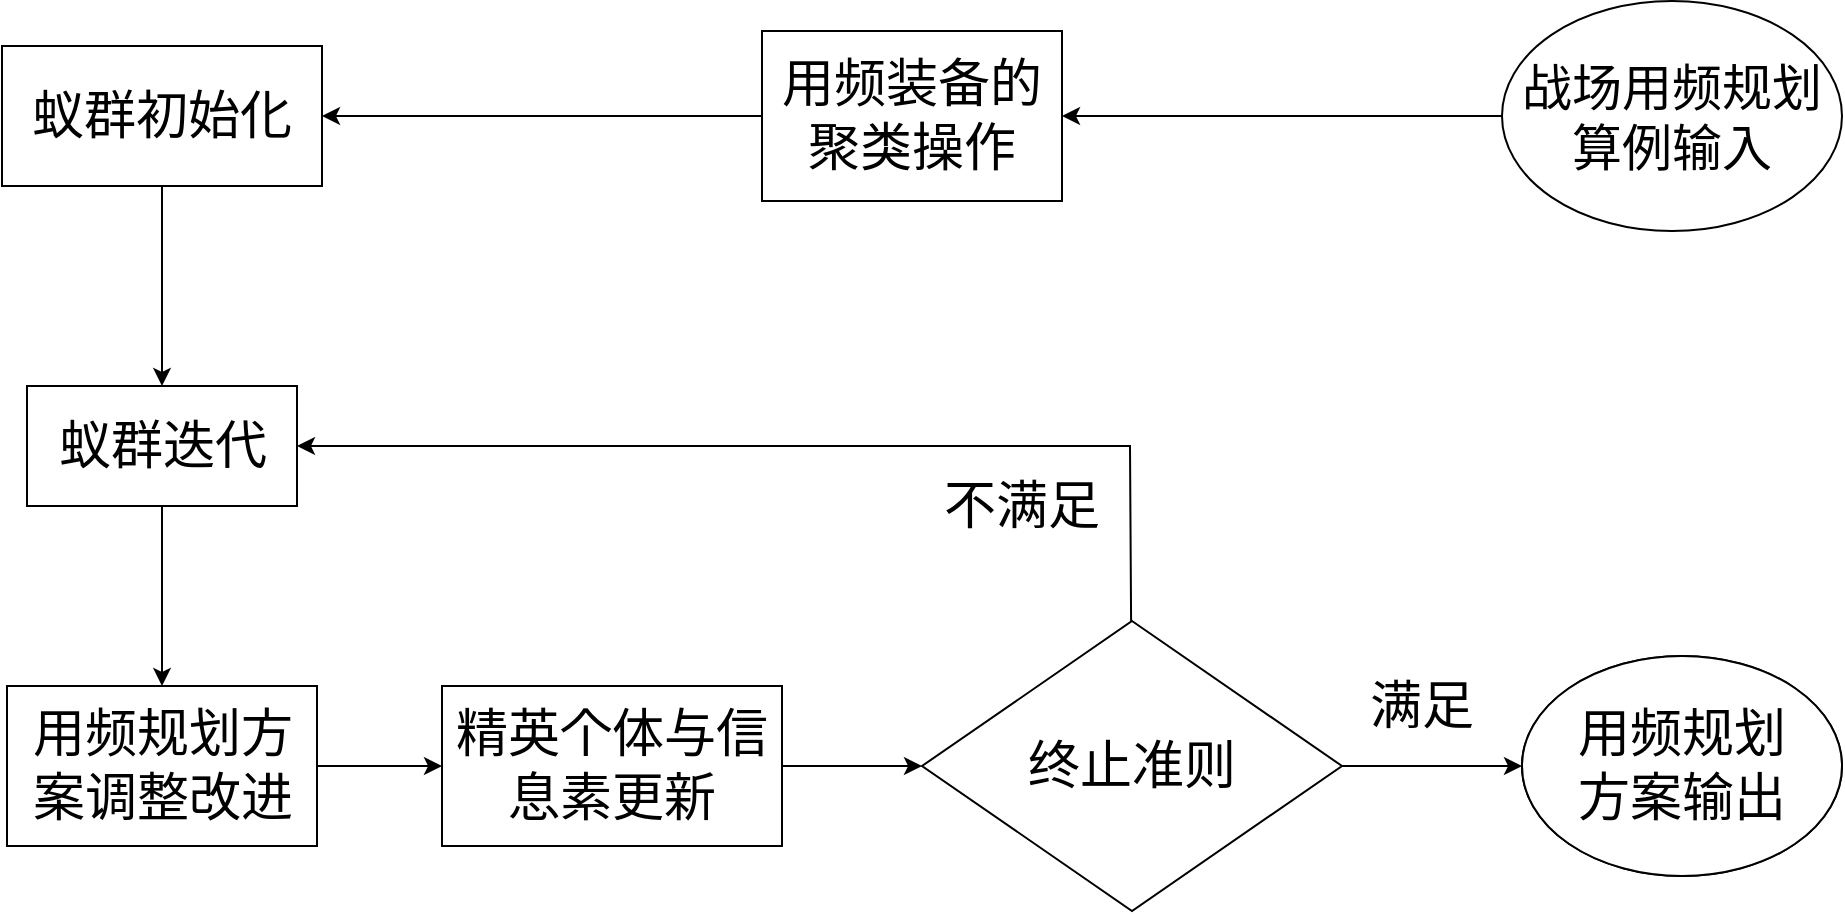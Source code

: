 <mxfile version="14.1.8" type="github">
  <diagram id="FFt84hnDlbXeYh4UH9vT" name="Page-1">
    <mxGraphModel dx="1038" dy="577" grid="1" gridSize="10" guides="1" tooltips="1" connect="1" arrows="1" fold="1" page="1" pageScale="1" pageWidth="850" pageHeight="1100" math="0" shadow="0">
      <root>
        <mxCell id="0" />
        <mxCell id="1" parent="0" />
        <mxCell id="9fBGfOxuFb9S7JFeY_Ib-10" style="edgeStyle=orthogonalEdgeStyle;rounded=0;orthogonalLoop=1;jettySize=auto;html=1;entryX=1;entryY=0.5;entryDx=0;entryDy=0;" parent="1" source="9fBGfOxuFb9S7JFeY_Ib-1" target="9fBGfOxuFb9S7JFeY_Ib-2" edge="1">
          <mxGeometry relative="1" as="geometry" />
        </mxCell>
        <mxCell id="9fBGfOxuFb9S7JFeY_Ib-1" value="&lt;font style=&quot;font-size: 26px&quot;&gt;用频装备的聚类操作  &lt;/font&gt;" style="rounded=0;whiteSpace=wrap;html=1;" parent="1" vertex="1">
          <mxGeometry x="700" y="442.5" width="150" height="85" as="geometry" />
        </mxCell>
        <mxCell id="9fBGfOxuFb9S7JFeY_Ib-11" style="edgeStyle=orthogonalEdgeStyle;rounded=0;orthogonalLoop=1;jettySize=auto;html=1;entryX=0.5;entryY=0;entryDx=0;entryDy=0;" parent="1" source="9fBGfOxuFb9S7JFeY_Ib-2" target="9fBGfOxuFb9S7JFeY_Ib-3" edge="1">
          <mxGeometry relative="1" as="geometry" />
        </mxCell>
        <mxCell id="9fBGfOxuFb9S7JFeY_Ib-2" value="&lt;font style=&quot;font-size: 26px&quot;&gt;蚁群初始化 &lt;br&gt;&lt;/font&gt;" style="rounded=0;whiteSpace=wrap;html=1;" parent="1" vertex="1">
          <mxGeometry x="320" y="450" width="160" height="70" as="geometry" />
        </mxCell>
        <mxCell id="9fBGfOxuFb9S7JFeY_Ib-12" style="edgeStyle=orthogonalEdgeStyle;rounded=0;orthogonalLoop=1;jettySize=auto;html=1;entryX=0.5;entryY=0;entryDx=0;entryDy=0;" parent="1" source="9fBGfOxuFb9S7JFeY_Ib-3" target="9fBGfOxuFb9S7JFeY_Ib-4" edge="1">
          <mxGeometry relative="1" as="geometry" />
        </mxCell>
        <mxCell id="9fBGfOxuFb9S7JFeY_Ib-3" value="&lt;font style=&quot;font-size: 26px&quot;&gt;蚁群迭代 &lt;/font&gt;" style="rounded=0;whiteSpace=wrap;html=1;" parent="1" vertex="1">
          <mxGeometry x="332.5" y="620" width="135" height="60" as="geometry" />
        </mxCell>
        <mxCell id="9fBGfOxuFb9S7JFeY_Ib-27" value="" style="edgeStyle=none;rounded=0;orthogonalLoop=1;jettySize=auto;html=1;" parent="1" source="9fBGfOxuFb9S7JFeY_Ib-4" target="9fBGfOxuFb9S7JFeY_Ib-5" edge="1">
          <mxGeometry relative="1" as="geometry" />
        </mxCell>
        <mxCell id="9fBGfOxuFb9S7JFeY_Ib-4" value="&lt;font style=&quot;font-size: 26px&quot;&gt;用频规划方案调整改进 &lt;/font&gt;" style="rounded=0;whiteSpace=wrap;html=1;" parent="1" vertex="1">
          <mxGeometry x="322.5" y="770" width="155" height="80" as="geometry" />
        </mxCell>
        <mxCell id="9fBGfOxuFb9S7JFeY_Ib-26" value="" style="edgeStyle=none;rounded=0;orthogonalLoop=1;jettySize=auto;html=1;entryX=0;entryY=0.5;entryDx=0;entryDy=0;entryPerimeter=0;" parent="1" source="9fBGfOxuFb9S7JFeY_Ib-5" target="9fBGfOxuFb9S7JFeY_Ib-5" edge="1">
          <mxGeometry relative="1" as="geometry" />
        </mxCell>
        <mxCell id="9fBGfOxuFb9S7JFeY_Ib-28" style="edgeStyle=none;rounded=0;orthogonalLoop=1;jettySize=auto;html=1;entryX=0;entryY=0.5;entryDx=0;entryDy=0;" parent="1" source="9fBGfOxuFb9S7JFeY_Ib-5" target="9fBGfOxuFb9S7JFeY_Ib-6" edge="1">
          <mxGeometry relative="1" as="geometry" />
        </mxCell>
        <mxCell id="9fBGfOxuFb9S7JFeY_Ib-5" value="&lt;font style=&quot;font-size: 26px&quot;&gt;精英个体与信息素更新 &lt;br&gt;&lt;/font&gt;" style="rounded=0;whiteSpace=wrap;html=1;" parent="1" vertex="1">
          <mxGeometry x="540" y="770" width="170" height="80" as="geometry" />
        </mxCell>
        <mxCell id="9fBGfOxuFb9S7JFeY_Ib-29" style="edgeStyle=none;rounded=0;orthogonalLoop=1;jettySize=auto;html=1;" parent="1" source="9fBGfOxuFb9S7JFeY_Ib-6" target="9fBGfOxuFb9S7JFeY_Ib-7" edge="1">
          <mxGeometry relative="1" as="geometry" />
        </mxCell>
        <mxCell id="9fBGfOxuFb9S7JFeY_Ib-30" style="edgeStyle=none;rounded=0;orthogonalLoop=1;jettySize=auto;html=1;entryX=1;entryY=0.5;entryDx=0;entryDy=0;" parent="1" source="9fBGfOxuFb9S7JFeY_Ib-6" target="9fBGfOxuFb9S7JFeY_Ib-3" edge="1">
          <mxGeometry relative="1" as="geometry">
            <mxPoint x="470" y="670" as="targetPoint" />
            <Array as="points">
              <mxPoint x="884" y="650" />
            </Array>
          </mxGeometry>
        </mxCell>
        <mxCell id="9fBGfOxuFb9S7JFeY_Ib-6" value="&lt;font style=&quot;font-size: 26px&quot;&gt;终止准则  &lt;br&gt;&lt;/font&gt;" style="rhombus;whiteSpace=wrap;html=1;rounded=0;" parent="1" vertex="1">
          <mxGeometry x="780" y="737.5" width="210" height="145" as="geometry" />
        </mxCell>
        <mxCell id="9fBGfOxuFb9S7JFeY_Ib-7" value="&lt;div&gt;&lt;font style=&quot;font-size: 26px&quot;&gt;用频规划&lt;/font&gt;&lt;/div&gt;&lt;div&gt;&lt;font style=&quot;font-size: 26px&quot;&gt;方案输出&lt;/font&gt;&lt;/div&gt;" style="ellipse;whiteSpace=wrap;html=1;rounded=0;" parent="1" vertex="1">
          <mxGeometry x="1080" y="755" width="160" height="110" as="geometry" />
        </mxCell>
        <mxCell id="9fBGfOxuFb9S7JFeY_Ib-17" value="&lt;font style=&quot;font-size: 26px&quot;&gt;不满足 &lt;/font&gt;" style="text;html=1;strokeColor=none;fillColor=none;align=center;verticalAlign=middle;whiteSpace=wrap;rounded=0;" parent="1" vertex="1">
          <mxGeometry x="740" y="620" width="180" height="120" as="geometry" />
        </mxCell>
        <mxCell id="9fBGfOxuFb9S7JFeY_Ib-18" value="&lt;font style=&quot;font-size: 26px&quot;&gt;满足  &lt;/font&gt;" style="text;html=1;strokeColor=none;fillColor=none;align=center;verticalAlign=middle;whiteSpace=wrap;rounded=0;" parent="1" vertex="1">
          <mxGeometry x="940" y="720" width="180" height="120" as="geometry" />
        </mxCell>
        <mxCell id="FyRv9AyF-gEa4g3onxIG-3" value="&lt;div&gt;&lt;font style=&quot;font-size: 26px&quot;&gt;用频规划&lt;/font&gt;&lt;/div&gt;&lt;div&gt;&lt;font style=&quot;font-size: 26px&quot;&gt;方案输出&lt;/font&gt;&lt;/div&gt;" style="ellipse;whiteSpace=wrap;html=1;rounded=0;" vertex="1" parent="1">
          <mxGeometry x="1080" y="755" width="160" height="110" as="geometry" />
        </mxCell>
        <mxCell id="FyRv9AyF-gEa4g3onxIG-5" style="edgeStyle=orthogonalEdgeStyle;rounded=0;orthogonalLoop=1;jettySize=auto;html=1;entryX=1;entryY=0.5;entryDx=0;entryDy=0;" edge="1" parent="1" source="FyRv9AyF-gEa4g3onxIG-4" target="9fBGfOxuFb9S7JFeY_Ib-1">
          <mxGeometry relative="1" as="geometry" />
        </mxCell>
        <mxCell id="FyRv9AyF-gEa4g3onxIG-4" value="&lt;div style=&quot;font-size: 25px&quot;&gt;&lt;font style=&quot;font-size: 25px&quot;&gt;战场用频规划&lt;/font&gt;&lt;/div&gt;&lt;div style=&quot;font-size: 25px&quot;&gt;&lt;font style=&quot;font-size: 25px&quot;&gt;算例输入&lt;/font&gt;&lt;/div&gt;" style="ellipse;whiteSpace=wrap;html=1;rounded=0;" vertex="1" parent="1">
          <mxGeometry x="1070" y="427.5" width="170" height="115" as="geometry" />
        </mxCell>
      </root>
    </mxGraphModel>
  </diagram>
</mxfile>

